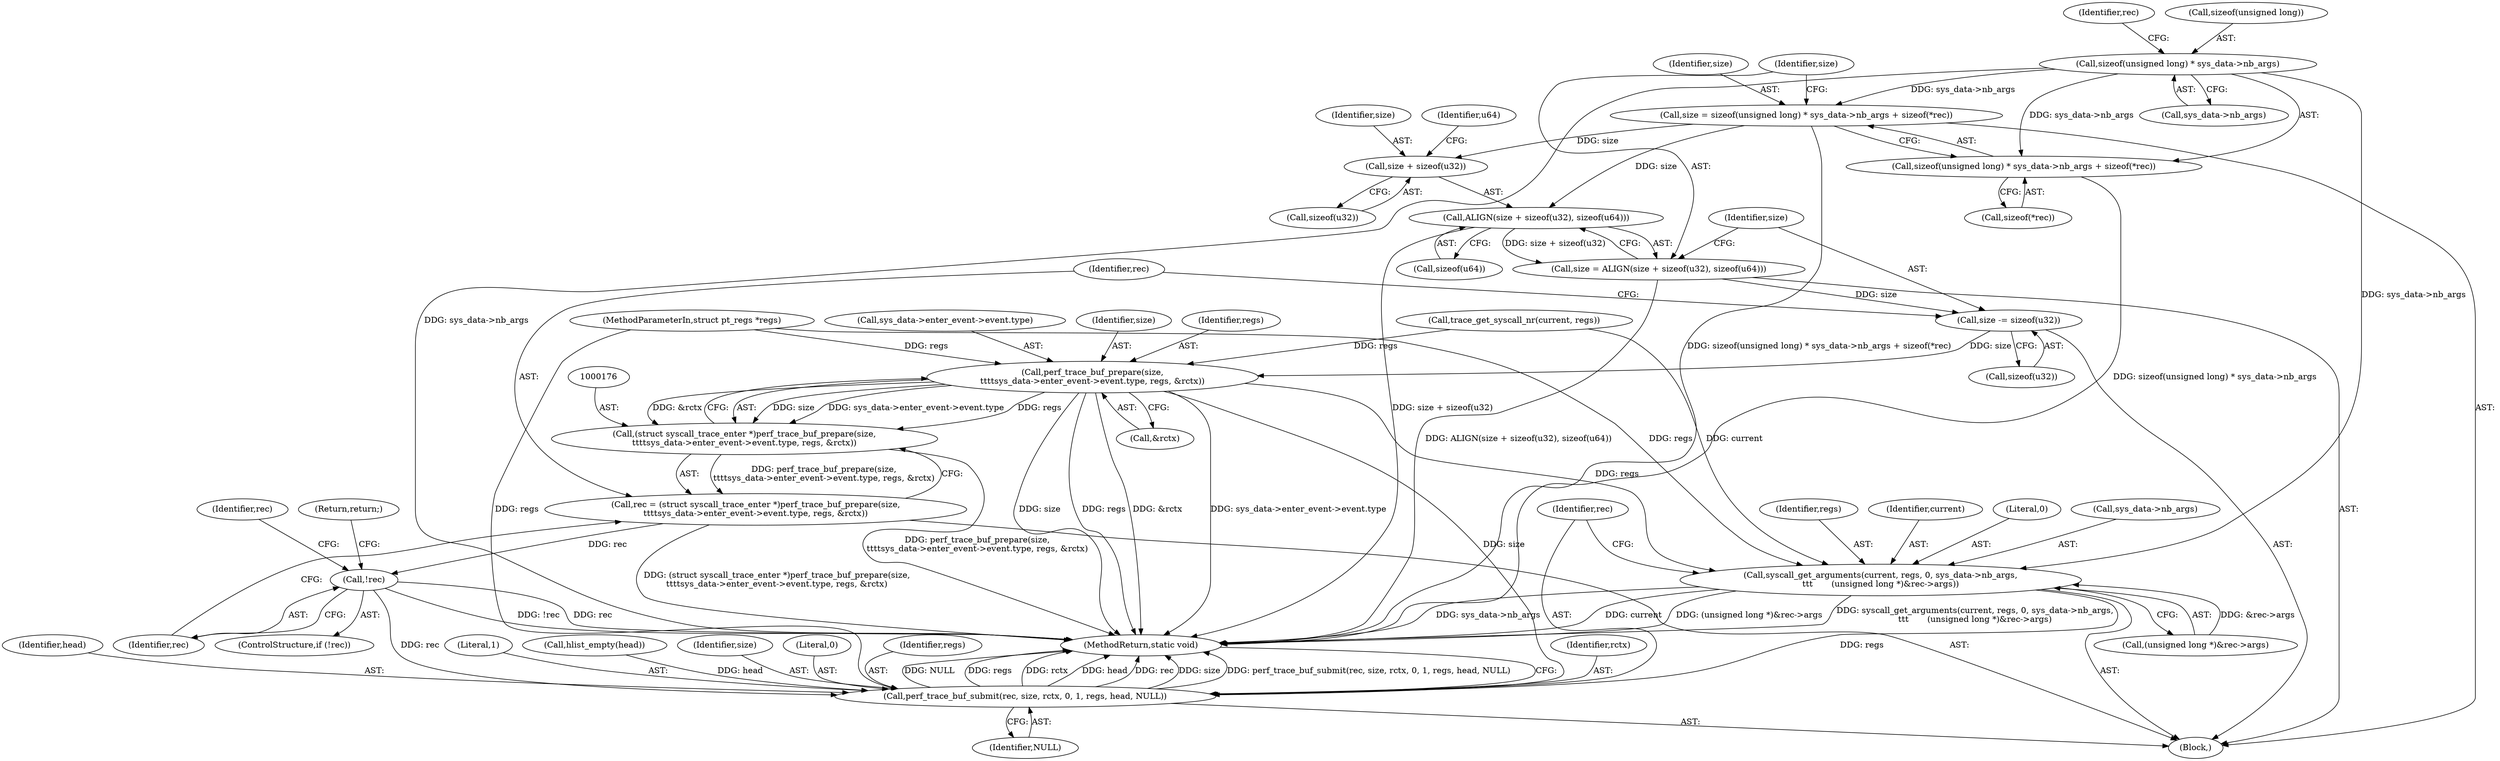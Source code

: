 digraph "0_linux_086ba77a6db00ed858ff07451bedee197df868c9_1@API" {
"1000151" [label="(Call,sizeof(unsigned long) * sys_data->nb_args)"];
"1000148" [label="(Call,size = sizeof(unsigned long) * sys_data->nb_args + sizeof(*rec))"];
"1000162" [label="(Call,ALIGN(size + sizeof(u32), sizeof(u64)))"];
"1000160" [label="(Call,size = ALIGN(size + sizeof(u32), sizeof(u64)))"];
"1000169" [label="(Call,size -= sizeof(u32))"];
"1000177" [label="(Call,perf_trace_buf_prepare(size,\n\t\t\t\tsys_data->enter_event->event.type, regs, &rctx))"];
"1000175" [label="(Call,(struct syscall_trace_enter *)perf_trace_buf_prepare(size,\n\t\t\t\tsys_data->enter_event->event.type, regs, &rctx))"];
"1000173" [label="(Call,rec = (struct syscall_trace_enter *)perf_trace_buf_prepare(size,\n\t\t\t\tsys_data->enter_event->event.type, regs, &rctx))"];
"1000190" [label="(Call,!rec)"];
"1000211" [label="(Call,perf_trace_buf_submit(rec, size, rctx, 0, 1, regs, head, NULL))"];
"1000198" [label="(Call,syscall_get_arguments(current, regs, 0, sys_data->nb_args,\n\t\t\t       (unsigned long *)&rec->args))"];
"1000163" [label="(Call,size + sizeof(u32))"];
"1000150" [label="(Call,sizeof(unsigned long) * sys_data->nb_args + sizeof(*rec))"];
"1000217" [label="(Identifier,regs)"];
"1000157" [label="(Call,sizeof(*rec))"];
"1000198" [label="(Call,syscall_get_arguments(current, regs, 0, sys_data->nb_args,\n\t\t\t       (unsigned long *)&rec->args))"];
"1000170" [label="(Identifier,size)"];
"1000174" [label="(Identifier,rec)"];
"1000169" [label="(Call,size -= sizeof(u32))"];
"1000149" [label="(Identifier,size)"];
"1000159" [label="(Identifier,rec)"];
"1000214" [label="(Identifier,rctx)"];
"1000220" [label="(MethodReturn,static void)"];
"1000186" [label="(Identifier,regs)"];
"1000162" [label="(Call,ALIGN(size + sizeof(u32), sizeof(u64)))"];
"1000103" [label="(MethodParameterIn,struct pt_regs *regs)"];
"1000218" [label="(Identifier,head)"];
"1000205" [label="(Call,(unsigned long *)&rec->args)"];
"1000195" [label="(Identifier,rec)"];
"1000212" [label="(Identifier,rec)"];
"1000200" [label="(Identifier,regs)"];
"1000161" [label="(Identifier,size)"];
"1000165" [label="(Call,sizeof(u32))"];
"1000167" [label="(Call,sizeof(u64))"];
"1000199" [label="(Identifier,current)"];
"1000179" [label="(Call,sys_data->enter_event->event.type)"];
"1000168" [label="(Identifier,u64)"];
"1000114" [label="(Call,trace_get_syscall_nr(current, regs))"];
"1000150" [label="(Call,sizeof(unsigned long) * sys_data->nb_args + sizeof(*rec))"];
"1000175" [label="(Call,(struct syscall_trace_enter *)perf_trace_buf_prepare(size,\n\t\t\t\tsys_data->enter_event->event.type, regs, &rctx))"];
"1000164" [label="(Identifier,size)"];
"1000191" [label="(Identifier,rec)"];
"1000154" [label="(Call,sys_data->nb_args)"];
"1000160" [label="(Call,size = ALIGN(size + sizeof(u32), sizeof(u64)))"];
"1000219" [label="(Identifier,NULL)"];
"1000163" [label="(Call,size + sizeof(u32))"];
"1000216" [label="(Literal,1)"];
"1000145" [label="(Call,hlist_empty(head))"];
"1000211" [label="(Call,perf_trace_buf_submit(rec, size, rctx, 0, 1, regs, head, NULL))"];
"1000189" [label="(ControlStructure,if (!rec))"];
"1000152" [label="(Call,sizeof(unsigned long))"];
"1000213" [label="(Identifier,size)"];
"1000148" [label="(Call,size = sizeof(unsigned long) * sys_data->nb_args + sizeof(*rec))"];
"1000105" [label="(Block,)"];
"1000171" [label="(Call,sizeof(u32))"];
"1000187" [label="(Call,&rctx)"];
"1000178" [label="(Identifier,size)"];
"1000151" [label="(Call,sizeof(unsigned long) * sys_data->nb_args)"];
"1000192" [label="(Return,return;)"];
"1000215" [label="(Literal,0)"];
"1000173" [label="(Call,rec = (struct syscall_trace_enter *)perf_trace_buf_prepare(size,\n\t\t\t\tsys_data->enter_event->event.type, regs, &rctx))"];
"1000190" [label="(Call,!rec)"];
"1000201" [label="(Literal,0)"];
"1000202" [label="(Call,sys_data->nb_args)"];
"1000177" [label="(Call,perf_trace_buf_prepare(size,\n\t\t\t\tsys_data->enter_event->event.type, regs, &rctx))"];
"1000151" -> "1000150"  [label="AST: "];
"1000151" -> "1000154"  [label="CFG: "];
"1000152" -> "1000151"  [label="AST: "];
"1000154" -> "1000151"  [label="AST: "];
"1000159" -> "1000151"  [label="CFG: "];
"1000151" -> "1000220"  [label="DDG: sys_data->nb_args"];
"1000151" -> "1000148"  [label="DDG: sys_data->nb_args"];
"1000151" -> "1000150"  [label="DDG: sys_data->nb_args"];
"1000151" -> "1000198"  [label="DDG: sys_data->nb_args"];
"1000148" -> "1000105"  [label="AST: "];
"1000148" -> "1000150"  [label="CFG: "];
"1000149" -> "1000148"  [label="AST: "];
"1000150" -> "1000148"  [label="AST: "];
"1000161" -> "1000148"  [label="CFG: "];
"1000148" -> "1000220"  [label="DDG: sizeof(unsigned long) * sys_data->nb_args + sizeof(*rec)"];
"1000148" -> "1000162"  [label="DDG: size"];
"1000148" -> "1000163"  [label="DDG: size"];
"1000162" -> "1000160"  [label="AST: "];
"1000162" -> "1000167"  [label="CFG: "];
"1000163" -> "1000162"  [label="AST: "];
"1000167" -> "1000162"  [label="AST: "];
"1000160" -> "1000162"  [label="CFG: "];
"1000162" -> "1000220"  [label="DDG: size + sizeof(u32)"];
"1000162" -> "1000160"  [label="DDG: size + sizeof(u32)"];
"1000160" -> "1000105"  [label="AST: "];
"1000161" -> "1000160"  [label="AST: "];
"1000170" -> "1000160"  [label="CFG: "];
"1000160" -> "1000220"  [label="DDG: ALIGN(size + sizeof(u32), sizeof(u64))"];
"1000160" -> "1000169"  [label="DDG: size"];
"1000169" -> "1000105"  [label="AST: "];
"1000169" -> "1000171"  [label="CFG: "];
"1000170" -> "1000169"  [label="AST: "];
"1000171" -> "1000169"  [label="AST: "];
"1000174" -> "1000169"  [label="CFG: "];
"1000169" -> "1000177"  [label="DDG: size"];
"1000177" -> "1000175"  [label="AST: "];
"1000177" -> "1000187"  [label="CFG: "];
"1000178" -> "1000177"  [label="AST: "];
"1000179" -> "1000177"  [label="AST: "];
"1000186" -> "1000177"  [label="AST: "];
"1000187" -> "1000177"  [label="AST: "];
"1000175" -> "1000177"  [label="CFG: "];
"1000177" -> "1000220"  [label="DDG: size"];
"1000177" -> "1000220"  [label="DDG: regs"];
"1000177" -> "1000220"  [label="DDG: &rctx"];
"1000177" -> "1000220"  [label="DDG: sys_data->enter_event->event.type"];
"1000177" -> "1000175"  [label="DDG: size"];
"1000177" -> "1000175"  [label="DDG: sys_data->enter_event->event.type"];
"1000177" -> "1000175"  [label="DDG: regs"];
"1000177" -> "1000175"  [label="DDG: &rctx"];
"1000114" -> "1000177"  [label="DDG: regs"];
"1000103" -> "1000177"  [label="DDG: regs"];
"1000177" -> "1000198"  [label="DDG: regs"];
"1000177" -> "1000211"  [label="DDG: size"];
"1000175" -> "1000173"  [label="AST: "];
"1000176" -> "1000175"  [label="AST: "];
"1000173" -> "1000175"  [label="CFG: "];
"1000175" -> "1000220"  [label="DDG: perf_trace_buf_prepare(size,\n\t\t\t\tsys_data->enter_event->event.type, regs, &rctx)"];
"1000175" -> "1000173"  [label="DDG: perf_trace_buf_prepare(size,\n\t\t\t\tsys_data->enter_event->event.type, regs, &rctx)"];
"1000173" -> "1000105"  [label="AST: "];
"1000174" -> "1000173"  [label="AST: "];
"1000191" -> "1000173"  [label="CFG: "];
"1000173" -> "1000220"  [label="DDG: (struct syscall_trace_enter *)perf_trace_buf_prepare(size,\n\t\t\t\tsys_data->enter_event->event.type, regs, &rctx)"];
"1000173" -> "1000190"  [label="DDG: rec"];
"1000190" -> "1000189"  [label="AST: "];
"1000190" -> "1000191"  [label="CFG: "];
"1000191" -> "1000190"  [label="AST: "];
"1000192" -> "1000190"  [label="CFG: "];
"1000195" -> "1000190"  [label="CFG: "];
"1000190" -> "1000220"  [label="DDG: !rec"];
"1000190" -> "1000220"  [label="DDG: rec"];
"1000190" -> "1000211"  [label="DDG: rec"];
"1000211" -> "1000105"  [label="AST: "];
"1000211" -> "1000219"  [label="CFG: "];
"1000212" -> "1000211"  [label="AST: "];
"1000213" -> "1000211"  [label="AST: "];
"1000214" -> "1000211"  [label="AST: "];
"1000215" -> "1000211"  [label="AST: "];
"1000216" -> "1000211"  [label="AST: "];
"1000217" -> "1000211"  [label="AST: "];
"1000218" -> "1000211"  [label="AST: "];
"1000219" -> "1000211"  [label="AST: "];
"1000220" -> "1000211"  [label="CFG: "];
"1000211" -> "1000220"  [label="DDG: NULL"];
"1000211" -> "1000220"  [label="DDG: regs"];
"1000211" -> "1000220"  [label="DDG: rctx"];
"1000211" -> "1000220"  [label="DDG: head"];
"1000211" -> "1000220"  [label="DDG: rec"];
"1000211" -> "1000220"  [label="DDG: size"];
"1000211" -> "1000220"  [label="DDG: perf_trace_buf_submit(rec, size, rctx, 0, 1, regs, head, NULL)"];
"1000198" -> "1000211"  [label="DDG: regs"];
"1000103" -> "1000211"  [label="DDG: regs"];
"1000145" -> "1000211"  [label="DDG: head"];
"1000198" -> "1000105"  [label="AST: "];
"1000198" -> "1000205"  [label="CFG: "];
"1000199" -> "1000198"  [label="AST: "];
"1000200" -> "1000198"  [label="AST: "];
"1000201" -> "1000198"  [label="AST: "];
"1000202" -> "1000198"  [label="AST: "];
"1000205" -> "1000198"  [label="AST: "];
"1000212" -> "1000198"  [label="CFG: "];
"1000198" -> "1000220"  [label="DDG: current"];
"1000198" -> "1000220"  [label="DDG: (unsigned long *)&rec->args"];
"1000198" -> "1000220"  [label="DDG: syscall_get_arguments(current, regs, 0, sys_data->nb_args,\n\t\t\t       (unsigned long *)&rec->args)"];
"1000198" -> "1000220"  [label="DDG: sys_data->nb_args"];
"1000114" -> "1000198"  [label="DDG: current"];
"1000103" -> "1000198"  [label="DDG: regs"];
"1000205" -> "1000198"  [label="DDG: &rec->args"];
"1000163" -> "1000165"  [label="CFG: "];
"1000164" -> "1000163"  [label="AST: "];
"1000165" -> "1000163"  [label="AST: "];
"1000168" -> "1000163"  [label="CFG: "];
"1000150" -> "1000157"  [label="CFG: "];
"1000157" -> "1000150"  [label="AST: "];
"1000150" -> "1000220"  [label="DDG: sizeof(unsigned long) * sys_data->nb_args"];
}
